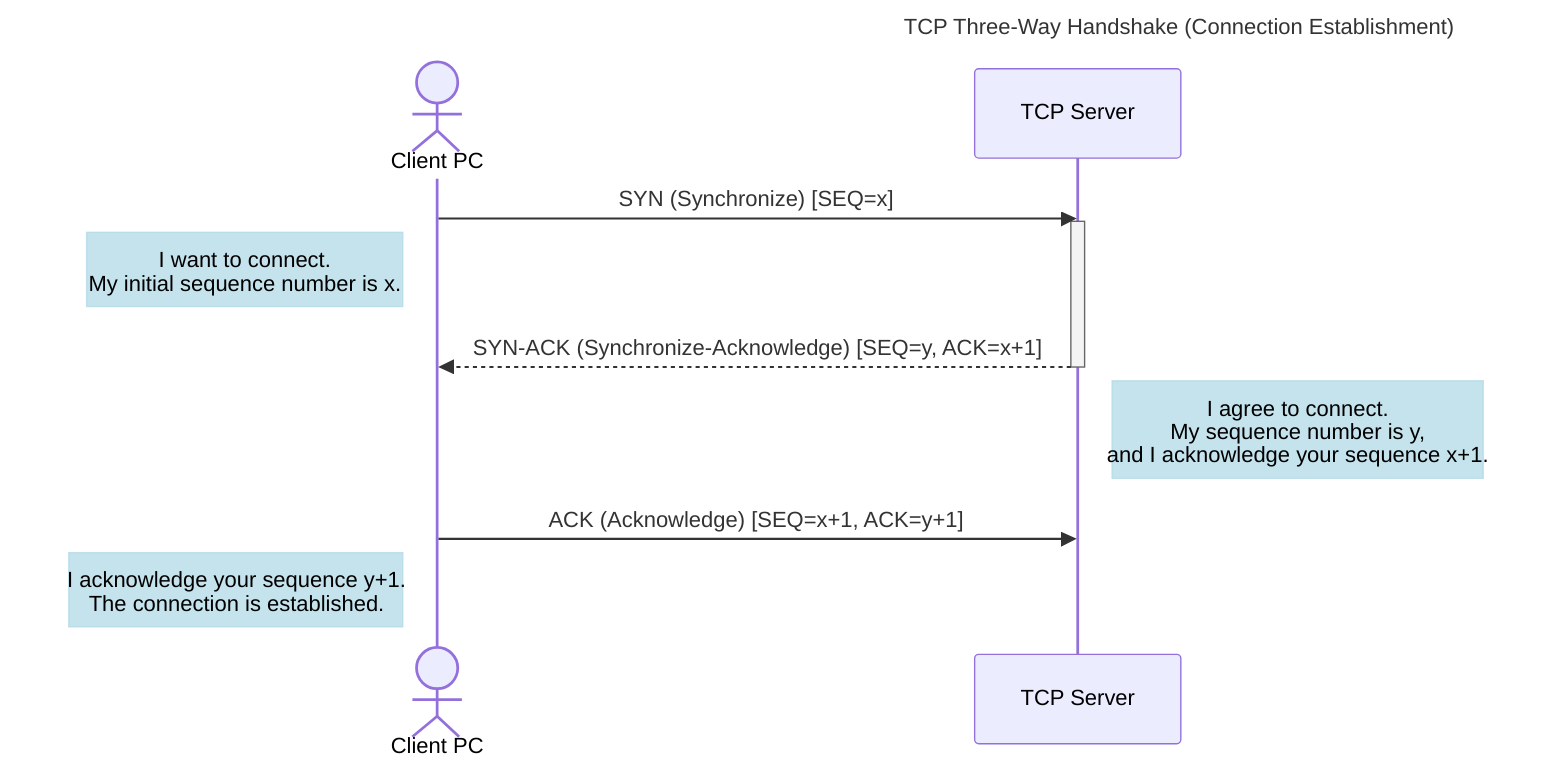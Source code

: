 %%{
  init: {
    'themeVariables': {
      'noteBkgColor': 'rgba(173, 216, 230, 0.7)',
      'noteBorderColor': 'rgba(173, 216, 230, 0.7)',
      'noteTextColor': '#000000'
    }
  }
}%%

sequenceDiagram
    title TCP Three-Way Handshake (Connection Establishment)

    actor Client as Client PC
    participant Server as TCP Server

    %% 1. SYN
    Client->>Server: SYN (Synchronize) [SEQ=x]
    activate Server
    Note left of Client: I want to connect. <br/>My initial sequence number is x.

    %% 2. SYN-ACK
    Server-->>Client: SYN-ACK (Synchronize-Acknowledge) [SEQ=y, ACK=x+1]
    deactivate Server
    Note right of Server: I agree to connect.<br/> My sequence number is y,<br/> and I acknowledge your sequence x+1.

    %% 3. ACK
    Client->>Server: ACK (Acknowledge) [SEQ=x+1, ACK=y+1]
    Note left of Client: I acknowledge your sequence y+1.<br/> The connection is established.